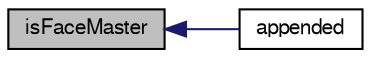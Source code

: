 digraph "isFaceMaster"
{
  bgcolor="transparent";
  edge [fontname="FreeSans",fontsize="10",labelfontname="FreeSans",labelfontsize="10"];
  node [fontname="FreeSans",fontsize="10",shape=record];
  rankdir="LR";
  Node17 [label="isFaceMaster",height=0.2,width=0.4,color="black", fillcolor="grey75", style="filled", fontcolor="black"];
  Node17 -> Node18 [dir="back",color="midnightblue",fontsize="10",style="solid",fontname="FreeSans"];
  Node18 [label="appended",height=0.2,width=0.4,color="black",URL="$a21614.html#ac298d0e488d96dedb9224cd06ad20ced",tooltip="Is the cell appended with no master. "];
}
